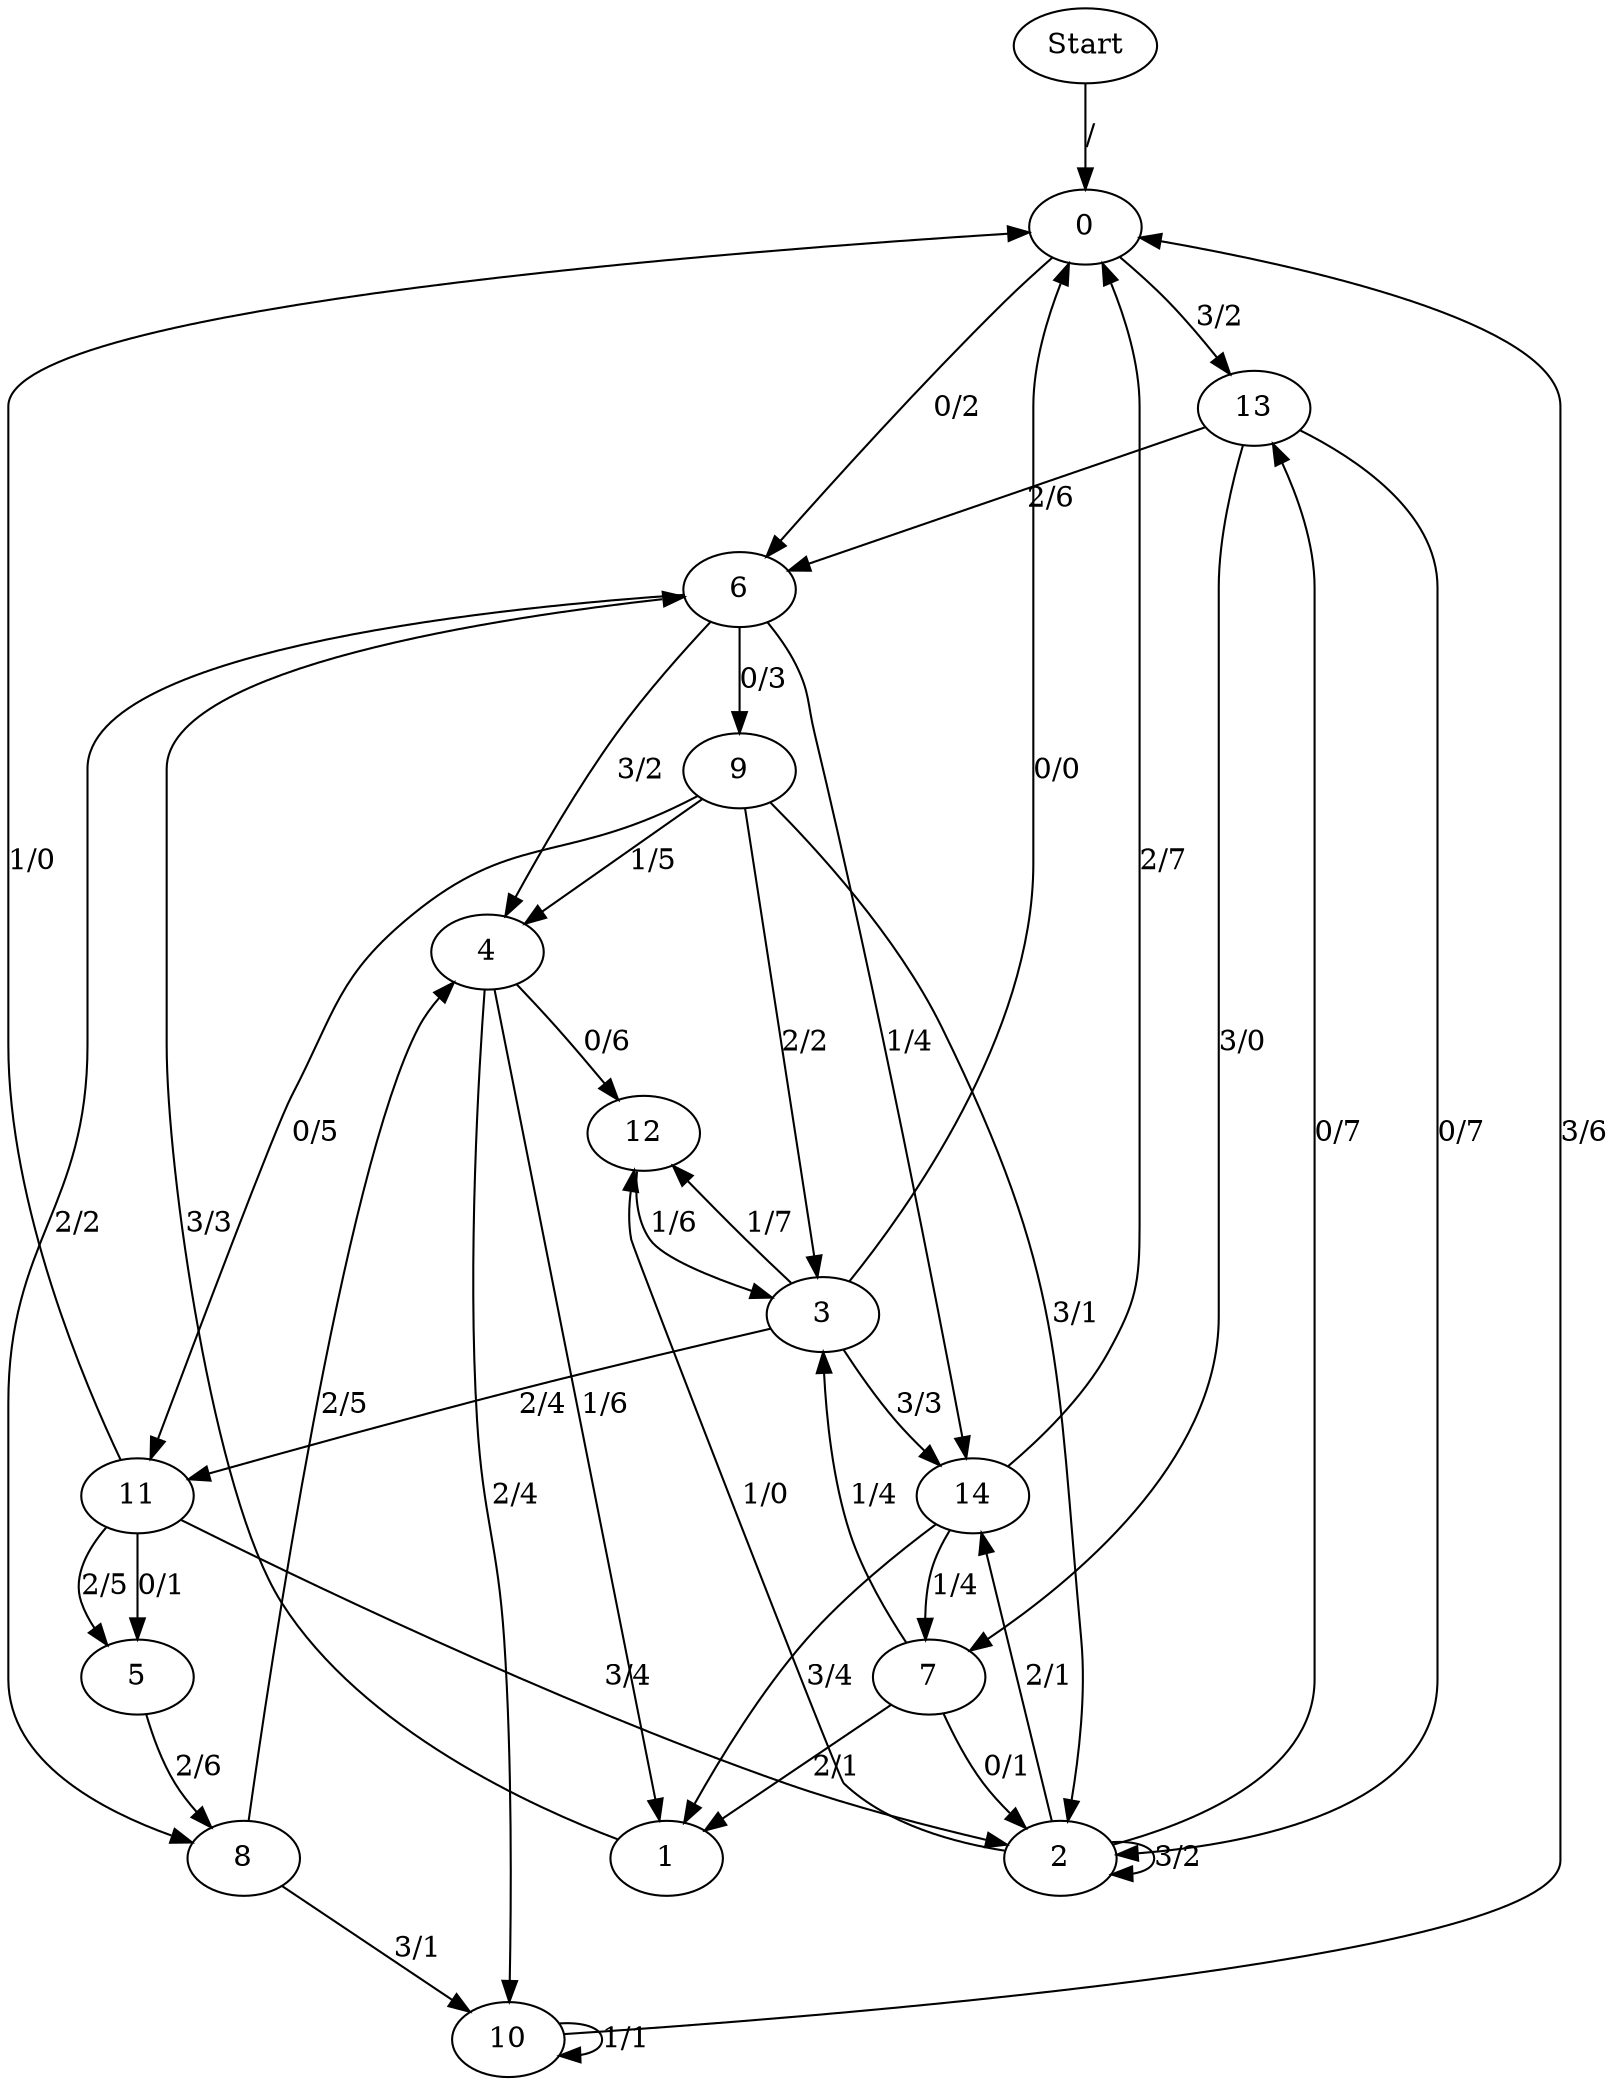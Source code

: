 digraph {
	Start -> 0 [label="/"]
	0 -> 13 [label="3/2"]
	0 -> 6 [label="0/2"]
	4 -> 12 [label="0/6"]
	4 -> 1 [label="1/6"]
	4 -> 10 [label="2/4"]
	12 -> 3 [label="1/6"]
	3 -> 0 [label="0/0"]
	3 -> 12 [label="1/7"]
	3 -> 11 [label="2/4"]
	3 -> 14 [label="3/3"]
	13 -> 7 [label="3/0"]
	13 -> 2 [label="0/7"]
	13 -> 6 [label="2/6"]
	7 -> 2 [label="0/1"]
	7 -> 3 [label="1/4"]
	7 -> 1 [label="2/1"]
	2 -> 13 [label="0/7"]
	2 -> 12 [label="1/0"]
	2 -> 14 [label="2/1"]
	2 -> 2 [label="3/2"]
	14 -> 0 [label="2/7"]
	14 -> 1 [label="3/4"]
	14 -> 7 [label="1/4"]
	1 -> 6 [label="3/3"]
	6 -> 14 [label="1/4"]
	6 -> 8 [label="2/2"]
	6 -> 4 [label="3/2"]
	6 -> 9 [label="0/3"]
	9 -> 3 [label="2/2"]
	9 -> 2 [label="3/1"]
	9 -> 11 [label="0/5"]
	9 -> 4 [label="1/5"]
	11 -> 2 [label="3/4"]
	11 -> 5 [label="0/1"]
	11 -> 0 [label="1/0"]
	11 -> 5 [label="2/5"]
	5 -> 8 [label="2/6"]
	8 -> 10 [label="3/1"]
	8 -> 4 [label="2/5"]
	10 -> 10 [label="1/1"]
	10 -> 0 [label="3/6"]
}
